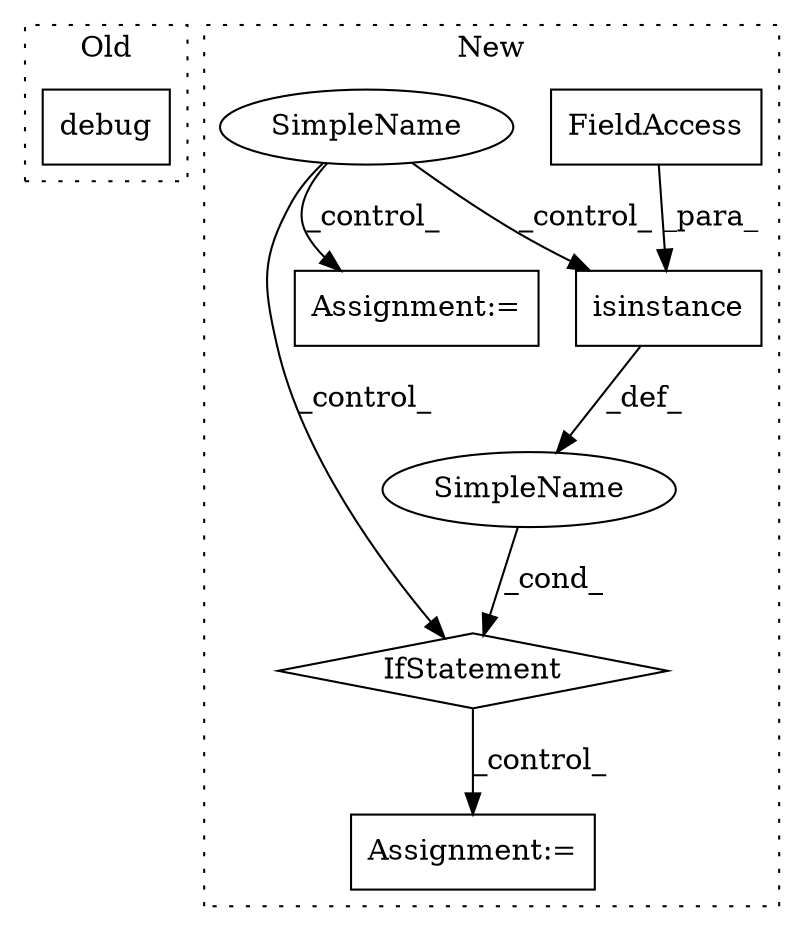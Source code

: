 digraph G {
subgraph cluster0 {
1 [label="debug" a="32" s="5586,5630" l="6,1" shape="box"];
label = "Old";
style="dotted";
}
subgraph cluster1 {
2 [label="isinstance" a="32" s="5452,5483" l="11,1" shape="box"];
3 [label="FieldAccess" a="22" s="5463" l="8" shape="box"];
4 [label="IfStatement" a="25" s="5448,5484" l="4,2" shape="diamond"];
5 [label="Assignment:=" a="7" s="5506" l="1" shape="box"];
6 [label="SimpleName" a="42" s="" l="" shape="ellipse"];
7 [label="SimpleName" a="42" s="" l="" shape="ellipse"];
8 [label="Assignment:=" a="7" s="4520" l="1" shape="box"];
label = "New";
style="dotted";
}
2 -> 6 [label="_def_"];
3 -> 2 [label="_para_"];
4 -> 5 [label="_control_"];
6 -> 4 [label="_cond_"];
7 -> 4 [label="_control_"];
7 -> 8 [label="_control_"];
7 -> 2 [label="_control_"];
}